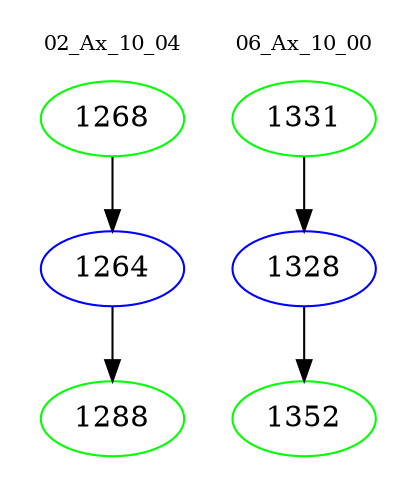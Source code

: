 digraph{
subgraph cluster_0 {
color = white
label = "02_Ax_10_04";
fontsize=10;
T0_1268 [label="1268", color="green"]
T0_1268 -> T0_1264 [color="black"]
T0_1264 [label="1264", color="blue"]
T0_1264 -> T0_1288 [color="black"]
T0_1288 [label="1288", color="green"]
}
subgraph cluster_1 {
color = white
label = "06_Ax_10_00";
fontsize=10;
T1_1331 [label="1331", color="green"]
T1_1331 -> T1_1328 [color="black"]
T1_1328 [label="1328", color="blue"]
T1_1328 -> T1_1352 [color="black"]
T1_1352 [label="1352", color="green"]
}
}
